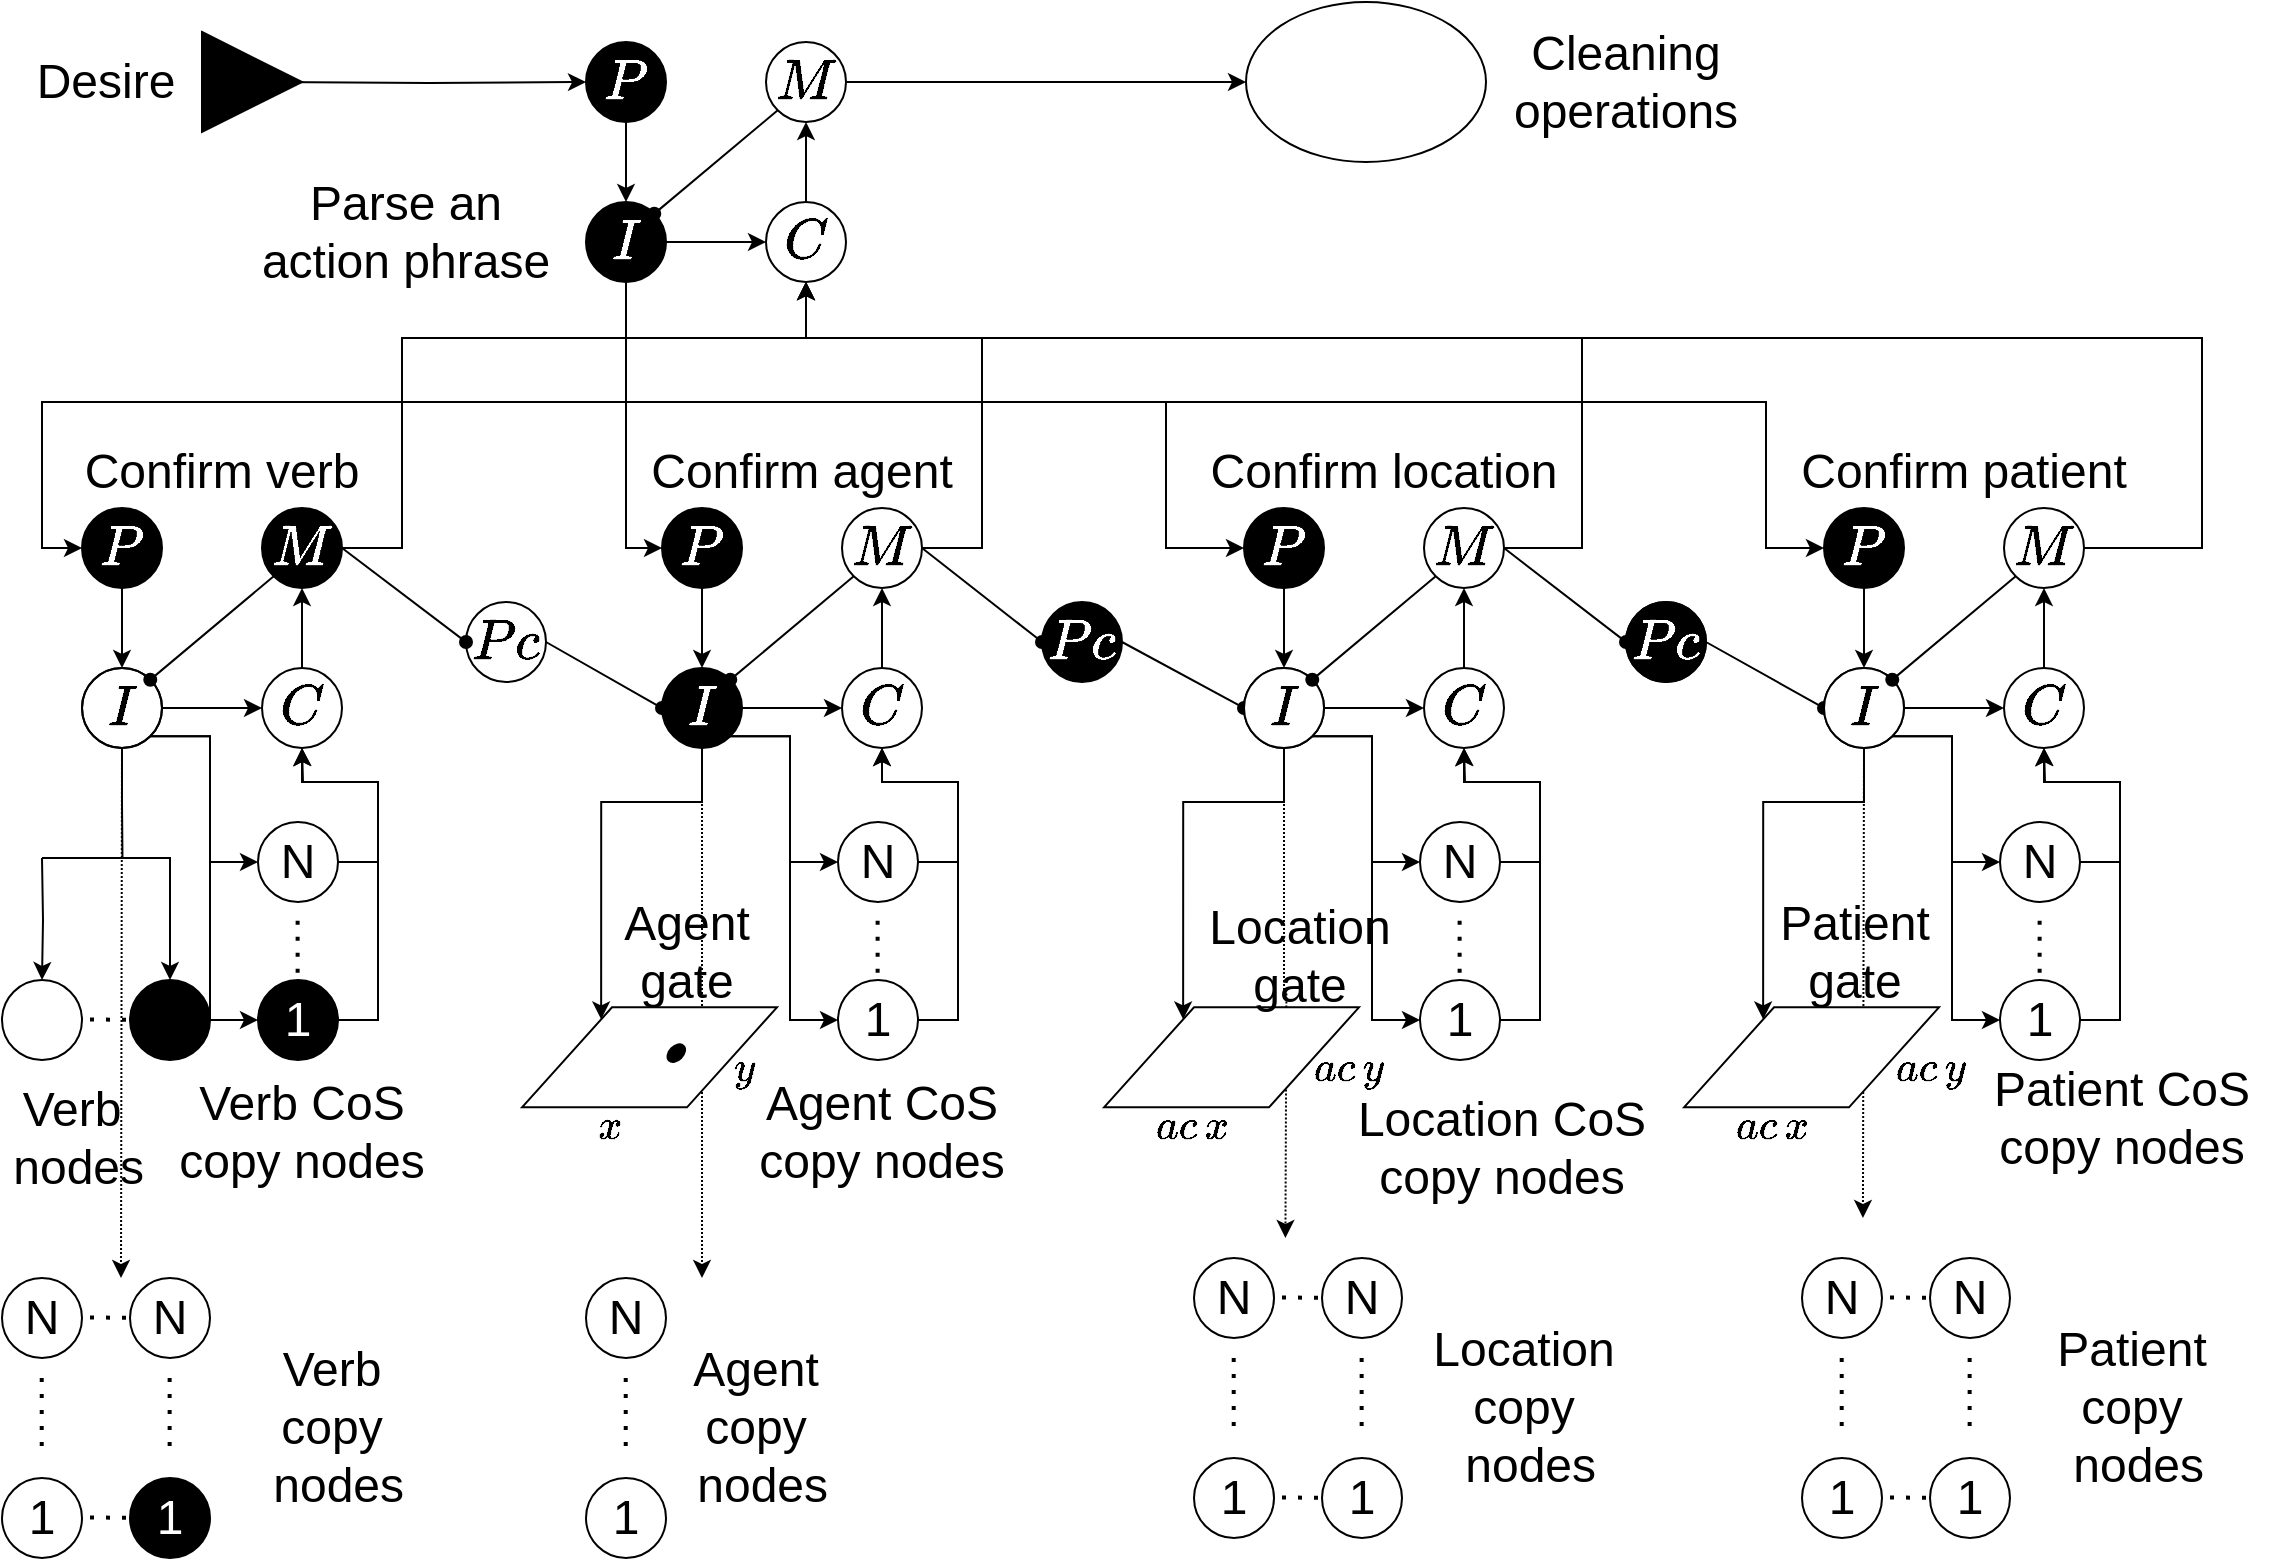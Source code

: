 <mxfile version="17.1.0" type="device"><diagram id="WhvvG_gw-F8W6uvIQC49" name="Page-1"><mxGraphModel dx="2031" dy="1091" grid="1" gridSize="10" guides="1" tooltips="1" connect="1" arrows="1" fold="1" page="1" pageScale="1" pageWidth="1169" pageHeight="827" math="1" shadow="0"><root><mxCell id="0"/><mxCell id="1" parent="0"/><mxCell id="951Vu15fM2kdgogknTyl-73" style="edgeStyle=orthogonalEdgeStyle;rounded=0;orthogonalLoop=1;jettySize=auto;html=1;exitX=0.5;exitY=1;exitDx=0;exitDy=0;dashed=1;dashPattern=1 1;fontSize=24;fontColor=#FFFFFF;endArrow=classic;endFill=1;" parent="1" source="VSWZTC0FqFmmYdqggmQf-184" edge="1"><mxGeometry relative="1" as="geometry"><mxPoint x="940.471" y="650" as="targetPoint"/></mxGeometry></mxCell><mxCell id="951Vu15fM2kdgogknTyl-72" style="edgeStyle=orthogonalEdgeStyle;rounded=0;orthogonalLoop=1;jettySize=auto;html=1;exitX=0.5;exitY=1;exitDx=0;exitDy=0;fontSize=24;fontColor=#FFFFFF;endArrow=classic;endFill=1;dashed=1;dashPattern=1 1;" parent="1" source="VSWZTC0FqFmmYdqggmQf-183" edge="1"><mxGeometry relative="1" as="geometry"><mxPoint x="651.714" y="660" as="targetPoint"/></mxGeometry></mxCell><mxCell id="VSWZTC0FqFmmYdqggmQf-1" style="edgeStyle=orthogonalEdgeStyle;rounded=0;orthogonalLoop=1;jettySize=auto;html=1;exitX=1;exitY=0.5;exitDx=0;exitDy=0;entryX=0;entryY=0.5;entryDx=0;entryDy=0;fontSize=24;" parent="1" source="VSWZTC0FqFmmYdqggmQf-2" target="VSWZTC0FqFmmYdqggmQf-4" edge="1"><mxGeometry relative="1" as="geometry"/></mxCell><mxCell id="VSWZTC0FqFmmYdqggmQf-167" style="edgeStyle=orthogonalEdgeStyle;rounded=0;orthogonalLoop=1;jettySize=auto;html=1;exitX=0.5;exitY=1;exitDx=0;exitDy=0;entryX=0;entryY=0.5;entryDx=0;entryDy=0;endArrow=classic;endFill=1;" parent="1" source="VSWZTC0FqFmmYdqggmQf-2" target="VSWZTC0FqFmmYdqggmQf-21" edge="1"><mxGeometry relative="1" as="geometry"><Array as="points"><mxPoint x="322" y="242"/><mxPoint x="30" y="242"/><mxPoint x="30" y="315"/></Array></mxGeometry></mxCell><mxCell id="VSWZTC0FqFmmYdqggmQf-169" style="edgeStyle=orthogonalEdgeStyle;rounded=0;orthogonalLoop=1;jettySize=auto;html=1;exitX=0.5;exitY=1;exitDx=0;exitDy=0;entryX=0;entryY=0.5;entryDx=0;entryDy=0;endArrow=classic;endFill=1;" parent="1" source="VSWZTC0FqFmmYdqggmQf-2" target="VSWZTC0FqFmmYdqggmQf-125" edge="1"><mxGeometry relative="1" as="geometry"><Array as="points"><mxPoint x="322" y="242"/><mxPoint x="592" y="242"/><mxPoint x="592" y="315"/></Array></mxGeometry></mxCell><mxCell id="VSWZTC0FqFmmYdqggmQf-170" style="edgeStyle=orthogonalEdgeStyle;rounded=0;orthogonalLoop=1;jettySize=auto;html=1;exitX=0.5;exitY=1;exitDx=0;exitDy=0;entryX=0;entryY=0.5;entryDx=0;entryDy=0;endArrow=classic;endFill=1;" parent="1" source="VSWZTC0FqFmmYdqggmQf-2" target="VSWZTC0FqFmmYdqggmQf-145" edge="1"><mxGeometry relative="1" as="geometry"><Array as="points"><mxPoint x="322" y="242"/><mxPoint x="892" y="242"/><mxPoint x="892" y="315"/></Array></mxGeometry></mxCell><mxCell id="VSWZTC0FqFmmYdqggmQf-2" value="&lt;font style=&quot;font-size: 24px&quot; color=&quot;#FFFFFF&quot;&gt;$$I$$&lt;/font&gt;" style="ellipse;whiteSpace=wrap;html=1;aspect=fixed;fillColor=#000000;" parent="1" vertex="1"><mxGeometry x="302" y="142" width="40" height="40" as="geometry"/></mxCell><mxCell id="VSWZTC0FqFmmYdqggmQf-3" style="edgeStyle=orthogonalEdgeStyle;rounded=0;orthogonalLoop=1;jettySize=auto;html=1;exitX=0.5;exitY=0;exitDx=0;exitDy=0;entryX=0.5;entryY=1;entryDx=0;entryDy=0;fontSize=24;" parent="1" source="VSWZTC0FqFmmYdqggmQf-4" target="VSWZTC0FqFmmYdqggmQf-8" edge="1"><mxGeometry relative="1" as="geometry"/></mxCell><mxCell id="VSWZTC0FqFmmYdqggmQf-4" value="&lt;font style=&quot;font-size: 24px&quot;&gt;$$C$$&lt;/font&gt;" style="ellipse;whiteSpace=wrap;html=1;aspect=fixed;" parent="1" vertex="1"><mxGeometry x="392" y="142" width="40" height="40" as="geometry"/></mxCell><mxCell id="VSWZTC0FqFmmYdqggmQf-5" style="edgeStyle=orthogonalEdgeStyle;rounded=0;orthogonalLoop=1;jettySize=auto;html=1;exitX=0.5;exitY=1;exitDx=0;exitDy=0;entryX=0.5;entryY=0;entryDx=0;entryDy=0;fontSize=24;" parent="1" source="VSWZTC0FqFmmYdqggmQf-6" target="VSWZTC0FqFmmYdqggmQf-2" edge="1"><mxGeometry relative="1" as="geometry"/></mxCell><mxCell id="VSWZTC0FqFmmYdqggmQf-6" value="&lt;font style=&quot;font-size: 24px&quot; color=&quot;#FFFFFF&quot;&gt;$$P$$&lt;/font&gt;" style="ellipse;whiteSpace=wrap;html=1;aspect=fixed;fillColor=#000000;" parent="1" vertex="1"><mxGeometry x="302" y="62" width="40" height="40" as="geometry"/></mxCell><mxCell id="VSWZTC0FqFmmYdqggmQf-7" style="rounded=0;orthogonalLoop=1;jettySize=auto;html=1;exitX=0;exitY=1;exitDx=0;exitDy=0;entryX=1;entryY=0;entryDx=0;entryDy=0;fontSize=24;endArrow=oval;endFill=1;" parent="1" source="VSWZTC0FqFmmYdqggmQf-8" target="VSWZTC0FqFmmYdqggmQf-2" edge="1"><mxGeometry relative="1" as="geometry"/></mxCell><mxCell id="VSWZTC0FqFmmYdqggmQf-13" style="edgeStyle=orthogonalEdgeStyle;rounded=0;orthogonalLoop=1;jettySize=auto;html=1;exitX=1;exitY=0.5;exitDx=0;exitDy=0;entryX=0;entryY=0.5;entryDx=0;entryDy=0;" parent="1" source="VSWZTC0FqFmmYdqggmQf-8" target="VSWZTC0FqFmmYdqggmQf-12" edge="1"><mxGeometry relative="1" as="geometry"/></mxCell><mxCell id="VSWZTC0FqFmmYdqggmQf-8" value="&lt;font style=&quot;font-size: 24px&quot;&gt;$$M$$&lt;/font&gt;" style="ellipse;whiteSpace=wrap;html=1;aspect=fixed;" parent="1" vertex="1"><mxGeometry x="392" y="62" width="40" height="40" as="geometry"/></mxCell><mxCell id="VSWZTC0FqFmmYdqggmQf-9" value="Desire" style="text;html=1;strokeColor=none;fillColor=none;align=center;verticalAlign=middle;whiteSpace=wrap;rounded=0;fontFamily=Helvetica;fontSize=24;fontColor=default;" parent="1" vertex="1"><mxGeometry x="32" y="67" width="60" height="30" as="geometry"/></mxCell><mxCell id="VSWZTC0FqFmmYdqggmQf-10" style="edgeStyle=orthogonalEdgeStyle;shape=connector;rounded=0;orthogonalLoop=1;jettySize=auto;html=1;exitX=1;exitY=0.5;exitDx=0;exitDy=0;entryX=0;entryY=0.5;entryDx=0;entryDy=0;labelBackgroundColor=default;fontFamily=Helvetica;fontSize=24;fontColor=default;startArrow=none;startFill=0;endArrow=classic;endFill=1;strokeColor=default;" parent="1" target="VSWZTC0FqFmmYdqggmQf-6" edge="1"><mxGeometry relative="1" as="geometry"><mxPoint x="144" y="82" as="sourcePoint"/></mxGeometry></mxCell><mxCell id="VSWZTC0FqFmmYdqggmQf-12" value="" style="ellipse;whiteSpace=wrap;html=1;" parent="1" vertex="1"><mxGeometry x="632" y="42" width="120" height="80" as="geometry"/></mxCell><mxCell id="VSWZTC0FqFmmYdqggmQf-14" value="Cleaning operations" style="text;html=1;strokeColor=none;fillColor=none;align=center;verticalAlign=middle;whiteSpace=wrap;rounded=0;fontFamily=Helvetica;fontSize=24;fontColor=default;" parent="1" vertex="1"><mxGeometry x="792" y="67" width="60" height="30" as="geometry"/></mxCell><mxCell id="VSWZTC0FqFmmYdqggmQf-15" value="Parse an action phrase" style="text;html=1;strokeColor=none;fillColor=none;align=center;verticalAlign=middle;whiteSpace=wrap;rounded=0;fontFamily=Helvetica;fontSize=24;fontColor=default;" parent="1" vertex="1"><mxGeometry x="132" y="142" width="160" height="30" as="geometry"/></mxCell><mxCell id="VSWZTC0FqFmmYdqggmQf-16" style="edgeStyle=orthogonalEdgeStyle;rounded=0;orthogonalLoop=1;jettySize=auto;html=1;exitX=1;exitY=0.5;exitDx=0;exitDy=0;entryX=0;entryY=0.5;entryDx=0;entryDy=0;fontSize=24;" parent="1" source="VSWZTC0FqFmmYdqggmQf-17" target="VSWZTC0FqFmmYdqggmQf-19" edge="1"><mxGeometry relative="1" as="geometry"/></mxCell><mxCell id="VSWZTC0FqFmmYdqggmQf-17" value="&lt;font style=&quot;font-size: 24px&quot; color=&quot;#FFFFFF&quot;&gt;$$I$$&lt;/font&gt;" style="ellipse;whiteSpace=wrap;html=1;aspect=fixed;fillColor=none;" parent="1" vertex="1"><mxGeometry x="50" y="375" width="40" height="40" as="geometry"/></mxCell><mxCell id="VSWZTC0FqFmmYdqggmQf-18" style="edgeStyle=orthogonalEdgeStyle;rounded=0;orthogonalLoop=1;jettySize=auto;html=1;exitX=0.5;exitY=0;exitDx=0;exitDy=0;entryX=0.5;entryY=1;entryDx=0;entryDy=0;fontSize=24;" parent="1" source="VSWZTC0FqFmmYdqggmQf-19" target="VSWZTC0FqFmmYdqggmQf-23" edge="1"><mxGeometry relative="1" as="geometry"/></mxCell><mxCell id="951Vu15fM2kdgogknTyl-78" style="edgeStyle=orthogonalEdgeStyle;rounded=0;orthogonalLoop=1;jettySize=auto;html=1;exitX=1;exitY=0.5;exitDx=0;exitDy=0;entryX=0.5;entryY=1;entryDx=0;entryDy=0;fontSize=24;fontColor=#FFFFFF;endArrow=classic;endFill=1;" parent="1" source="VSWZTC0FqFmmYdqggmQf-23" target="VSWZTC0FqFmmYdqggmQf-4" edge="1"><mxGeometry relative="1" as="geometry"><Array as="points"><mxPoint x="210" y="315"/><mxPoint x="210" y="210"/><mxPoint x="412" y="210"/></Array></mxGeometry></mxCell><mxCell id="VSWZTC0FqFmmYdqggmQf-19" value="&lt;font style=&quot;font-size: 24px&quot;&gt;$$C$$&lt;/font&gt;" style="ellipse;whiteSpace=wrap;html=1;aspect=fixed;" parent="1" vertex="1"><mxGeometry x="140" y="375" width="40" height="40" as="geometry"/></mxCell><mxCell id="VSWZTC0FqFmmYdqggmQf-20" style="edgeStyle=orthogonalEdgeStyle;rounded=0;orthogonalLoop=1;jettySize=auto;html=1;exitX=0.5;exitY=1;exitDx=0;exitDy=0;entryX=0.5;entryY=0;entryDx=0;entryDy=0;fontSize=24;" parent="1" source="VSWZTC0FqFmmYdqggmQf-21" target="VSWZTC0FqFmmYdqggmQf-17" edge="1"><mxGeometry relative="1" as="geometry"/></mxCell><mxCell id="VSWZTC0FqFmmYdqggmQf-21" value="&lt;font style=&quot;font-size: 24px&quot; color=&quot;#FFFFFF&quot;&gt;$$P$$&lt;/font&gt;" style="ellipse;whiteSpace=wrap;html=1;aspect=fixed;fillColor=#000000;" parent="1" vertex="1"><mxGeometry x="50" y="295" width="40" height="40" as="geometry"/></mxCell><mxCell id="VSWZTC0FqFmmYdqggmQf-22" style="rounded=0;orthogonalLoop=1;jettySize=auto;html=1;exitX=0;exitY=1;exitDx=0;exitDy=0;entryX=1;entryY=0;entryDx=0;entryDy=0;fontSize=24;endArrow=oval;endFill=1;" parent="1" source="VSWZTC0FqFmmYdqggmQf-23" target="VSWZTC0FqFmmYdqggmQf-17" edge="1"><mxGeometry relative="1" as="geometry"/></mxCell><mxCell id="VSWZTC0FqFmmYdqggmQf-23" value="&lt;font style=&quot;font-size: 24px&quot; color=&quot;#FFFFFF&quot;&gt;$$M$$&lt;/font&gt;" style="ellipse;whiteSpace=wrap;html=1;aspect=fixed;fillColor=#000000;" parent="1" vertex="1"><mxGeometry x="140" y="295" width="40" height="40" as="geometry"/></mxCell><mxCell id="VSWZTC0FqFmmYdqggmQf-25" value="Confirm verb" style="text;html=1;strokeColor=none;fillColor=none;align=center;verticalAlign=middle;whiteSpace=wrap;rounded=0;fontFamily=Helvetica;fontSize=24;fontColor=default;" parent="1" vertex="1"><mxGeometry x="40" y="262" width="160" height="30" as="geometry"/></mxCell><mxCell id="VSWZTC0FqFmmYdqggmQf-62" style="edgeStyle=orthogonalEdgeStyle;rounded=0;orthogonalLoop=1;jettySize=auto;html=1;exitX=1;exitY=0.5;exitDx=0;exitDy=0;entryX=0;entryY=0.5;entryDx=0;entryDy=0;fontSize=24;" parent="1" source="VSWZTC0FqFmmYdqggmQf-63" target="VSWZTC0FqFmmYdqggmQf-65" edge="1"><mxGeometry relative="1" as="geometry"/></mxCell><mxCell id="VSWZTC0FqFmmYdqggmQf-112" style="edgeStyle=orthogonalEdgeStyle;rounded=0;orthogonalLoop=1;jettySize=auto;html=1;exitX=0.5;exitY=1;exitDx=0;exitDy=0;entryX=0.25;entryY=0;entryDx=0;entryDy=0;endArrow=classic;endFill=1;" parent="1" source="VSWZTC0FqFmmYdqggmQf-63" target="VSWZTC0FqFmmYdqggmQf-106" edge="1"><mxGeometry relative="1" as="geometry"><Array as="points"><mxPoint x="360" y="442"/><mxPoint x="310" y="442"/></Array></mxGeometry></mxCell><mxCell id="951Vu15fM2kdgogknTyl-34" style="edgeStyle=orthogonalEdgeStyle;rounded=0;orthogonalLoop=1;jettySize=auto;html=1;exitX=0.5;exitY=1;exitDx=0;exitDy=0;dashed=1;dashPattern=1 1;fontSize=24;endArrow=classic;endFill=1;" parent="1" source="VSWZTC0FqFmmYdqggmQf-63" edge="1"><mxGeometry relative="1" as="geometry"><mxPoint x="360" y="680" as="targetPoint"/></mxGeometry></mxCell><mxCell id="951Vu15fM2kdgogknTyl-58" style="edgeStyle=orthogonalEdgeStyle;rounded=0;orthogonalLoop=1;jettySize=auto;html=1;exitX=1;exitY=1;exitDx=0;exitDy=0;entryX=0;entryY=0.5;entryDx=0;entryDy=0;fontSize=24;endArrow=classic;endFill=1;" parent="1" source="VSWZTC0FqFmmYdqggmQf-63" target="VSWZTC0FqFmmYdqggmQf-113" edge="1"><mxGeometry relative="1" as="geometry"/></mxCell><mxCell id="951Vu15fM2kdgogknTyl-59" style="edgeStyle=orthogonalEdgeStyle;rounded=0;orthogonalLoop=1;jettySize=auto;html=1;exitX=1;exitY=1;exitDx=0;exitDy=0;entryX=0;entryY=0.5;entryDx=0;entryDy=0;fontSize=24;endArrow=classic;endFill=1;" parent="1" source="VSWZTC0FqFmmYdqggmQf-63" target="VSWZTC0FqFmmYdqggmQf-115" edge="1"><mxGeometry relative="1" as="geometry"/></mxCell><mxCell id="VSWZTC0FqFmmYdqggmQf-63" value="&lt;font style=&quot;font-size: 24px&quot; color=&quot;#FFFFFF&quot;&gt;$$I$$&lt;/font&gt;" style="ellipse;whiteSpace=wrap;html=1;aspect=fixed;fillColor=#000000;" parent="1" vertex="1"><mxGeometry x="340" y="375" width="40" height="40" as="geometry"/></mxCell><mxCell id="VSWZTC0FqFmmYdqggmQf-64" style="edgeStyle=orthogonalEdgeStyle;rounded=0;orthogonalLoop=1;jettySize=auto;html=1;exitX=0.5;exitY=0;exitDx=0;exitDy=0;entryX=0.5;entryY=1;entryDx=0;entryDy=0;fontSize=24;" parent="1" source="VSWZTC0FqFmmYdqggmQf-65" target="VSWZTC0FqFmmYdqggmQf-69" edge="1"><mxGeometry relative="1" as="geometry"/></mxCell><mxCell id="951Vu15fM2kdgogknTyl-79" style="edgeStyle=orthogonalEdgeStyle;rounded=0;orthogonalLoop=1;jettySize=auto;html=1;exitX=1;exitY=0.5;exitDx=0;exitDy=0;entryX=0.5;entryY=1;entryDx=0;entryDy=0;fontSize=24;fontColor=#FFFFFF;endArrow=classic;endFill=1;" parent="1" source="VSWZTC0FqFmmYdqggmQf-69" target="VSWZTC0FqFmmYdqggmQf-4" edge="1"><mxGeometry relative="1" as="geometry"><Array as="points"><mxPoint x="500" y="315"/><mxPoint x="500" y="210"/><mxPoint x="412" y="210"/></Array></mxGeometry></mxCell><mxCell id="VSWZTC0FqFmmYdqggmQf-65" value="&lt;font style=&quot;font-size: 24px&quot;&gt;$$C$$&lt;/font&gt;" style="ellipse;whiteSpace=wrap;html=1;aspect=fixed;" parent="1" vertex="1"><mxGeometry x="430" y="375" width="40" height="40" as="geometry"/></mxCell><mxCell id="VSWZTC0FqFmmYdqggmQf-66" style="edgeStyle=orthogonalEdgeStyle;rounded=0;orthogonalLoop=1;jettySize=auto;html=1;exitX=0.5;exitY=1;exitDx=0;exitDy=0;entryX=0.5;entryY=0;entryDx=0;entryDy=0;fontSize=24;" parent="1" source="VSWZTC0FqFmmYdqggmQf-67" target="VSWZTC0FqFmmYdqggmQf-63" edge="1"><mxGeometry relative="1" as="geometry"/></mxCell><mxCell id="VSWZTC0FqFmmYdqggmQf-67" value="&lt;font style=&quot;font-size: 24px&quot; color=&quot;#FFFFFF&quot;&gt;$$P$$&lt;/font&gt;" style="ellipse;whiteSpace=wrap;html=1;aspect=fixed;fillColor=#000000;" parent="1" vertex="1"><mxGeometry x="340" y="295" width="40" height="40" as="geometry"/></mxCell><mxCell id="VSWZTC0FqFmmYdqggmQf-68" style="rounded=0;orthogonalLoop=1;jettySize=auto;html=1;exitX=0;exitY=1;exitDx=0;exitDy=0;entryX=1;entryY=0;entryDx=0;entryDy=0;fontSize=24;endArrow=oval;endFill=1;" parent="1" source="VSWZTC0FqFmmYdqggmQf-69" target="VSWZTC0FqFmmYdqggmQf-63" edge="1"><mxGeometry relative="1" as="geometry"/></mxCell><mxCell id="VSWZTC0FqFmmYdqggmQf-179" style="edgeStyle=none;rounded=0;orthogonalLoop=1;jettySize=auto;html=1;exitX=1;exitY=0.5;exitDx=0;exitDy=0;entryX=0;entryY=0.5;entryDx=0;entryDy=0;endArrow=oval;endFill=1;" parent="1" source="VSWZTC0FqFmmYdqggmQf-69" target="VSWZTC0FqFmmYdqggmQf-171" edge="1"><mxGeometry relative="1" as="geometry"/></mxCell><mxCell id="VSWZTC0FqFmmYdqggmQf-69" value="&lt;font style=&quot;font-size: 24px&quot;&gt;$$M$$&lt;/font&gt;" style="ellipse;whiteSpace=wrap;html=1;aspect=fixed;" parent="1" vertex="1"><mxGeometry x="430" y="295" width="40" height="40" as="geometry"/></mxCell><mxCell id="VSWZTC0FqFmmYdqggmQf-70" value="Confirm agent" style="text;html=1;strokeColor=none;fillColor=none;align=center;verticalAlign=middle;whiteSpace=wrap;rounded=0;fontFamily=Helvetica;fontSize=24;fontColor=default;" parent="1" vertex="1"><mxGeometry x="330" y="262" width="160" height="30" as="geometry"/></mxCell><mxCell id="VSWZTC0FqFmmYdqggmQf-91" value="" style="ellipse;whiteSpace=wrap;html=1;aspect=fixed;" parent="1" vertex="1"><mxGeometry x="10" y="531" width="40" height="40" as="geometry"/></mxCell><mxCell id="VSWZTC0FqFmmYdqggmQf-94" value="" style="endArrow=none;dashed=1;html=1;dashPattern=1 3;strokeWidth=2;rounded=0;" parent="1" edge="1"><mxGeometry width="50" height="50" relative="1" as="geometry"><mxPoint x="54" y="550.73" as="sourcePoint"/><mxPoint x="84" y="551" as="targetPoint"/></mxGeometry></mxCell><mxCell id="VSWZTC0FqFmmYdqggmQf-95" value="" style="ellipse;whiteSpace=wrap;html=1;aspect=fixed;fillColor=#000000;" parent="1" vertex="1"><mxGeometry x="74" y="531" width="40" height="40" as="geometry"/></mxCell><mxCell id="VSWZTC0FqFmmYdqggmQf-97" style="edgeStyle=orthogonalEdgeStyle;rounded=0;orthogonalLoop=1;jettySize=auto;html=1;entryX=0.5;entryY=0;entryDx=0;entryDy=0;endArrow=classic;endFill=1;" parent="1" target="VSWZTC0FqFmmYdqggmQf-95" edge="1"><mxGeometry relative="1" as="geometry"><mxPoint x="50" y="470" as="sourcePoint"/><Array as="points"><mxPoint x="30" y="470"/><mxPoint x="94" y="470"/></Array></mxGeometry></mxCell><mxCell id="VSWZTC0FqFmmYdqggmQf-96" style="edgeStyle=orthogonalEdgeStyle;rounded=0;orthogonalLoop=1;jettySize=auto;html=1;entryX=0.5;entryY=0;entryDx=0;entryDy=0;endArrow=classic;endFill=1;" parent="1" target="VSWZTC0FqFmmYdqggmQf-91" edge="1"><mxGeometry relative="1" as="geometry"><mxPoint x="30" y="470" as="sourcePoint"/></mxGeometry></mxCell><mxCell id="VSWZTC0FqFmmYdqggmQf-104" value="&lt;div&gt;Verb&lt;/div&gt;&lt;div&gt;&amp;nbsp;nodes&lt;/div&gt;" style="text;html=1;strokeColor=none;fillColor=none;align=center;verticalAlign=middle;whiteSpace=wrap;rounded=0;fontFamily=Helvetica;fontSize=24;fontColor=default;" parent="1" vertex="1"><mxGeometry x="10" y="594.66" width="70" height="30" as="geometry"/></mxCell><mxCell id="VSWZTC0FqFmmYdqggmQf-106" value="" style="shape=parallelogram;perimeter=parallelogramPerimeter;whiteSpace=wrap;html=1;fixedSize=1;fontFamily=Courier New;fontSize=9;size=45;fillColor=default;strokeColor=#000000;" parent="1" vertex="1"><mxGeometry x="270" y="544.66" width="127.5" height="50" as="geometry"/></mxCell><mxCell id="VSWZTC0FqFmmYdqggmQf-107" value="&lt;font style=&quot;font-size: 18px&quot; face=&quot;Helvetica&quot;&gt;$$x$$&lt;/font&gt;" style="text;html=1;strokeColor=none;fillColor=none;align=center;verticalAlign=middle;whiteSpace=wrap;rounded=0;fontFamily=Courier New;fontSize=9;" parent="1" vertex="1"><mxGeometry x="294.44" y="594.66" width="40" height="20" as="geometry"/></mxCell><mxCell id="VSWZTC0FqFmmYdqggmQf-108" value="&lt;font style=&quot;font-size: 18px&quot; face=&quot;Helvetica&quot;&gt;$$y$$&lt;/font&gt;" style="text;html=1;strokeColor=none;fillColor=none;align=center;verticalAlign=middle;whiteSpace=wrap;rounded=0;fontFamily=Courier New;fontSize=9;rotation=0;" parent="1" vertex="1"><mxGeometry x="361.44" y="566" width="40" height="20" as="geometry"/></mxCell><mxCell id="VSWZTC0FqFmmYdqggmQf-109" value="&lt;div&gt;&lt;font style=&quot;font-size: 24px&quot;&gt;Agent gate&lt;br&gt;&lt;/font&gt;&lt;/div&gt;" style="text;html=1;strokeColor=none;fillColor=none;align=center;verticalAlign=middle;whiteSpace=wrap;rounded=0;" parent="1" vertex="1"><mxGeometry x="314" y="502.0" width="77.19" height="29" as="geometry"/></mxCell><mxCell id="VSWZTC0FqFmmYdqggmQf-117" style="edgeStyle=orthogonalEdgeStyle;rounded=0;orthogonalLoop=1;jettySize=auto;html=1;exitX=1;exitY=0.5;exitDx=0;exitDy=0;entryX=0.5;entryY=1;entryDx=0;entryDy=0;endArrow=classic;endFill=1;" parent="1" source="VSWZTC0FqFmmYdqggmQf-113" target="VSWZTC0FqFmmYdqggmQf-65" edge="1"><mxGeometry relative="1" as="geometry"/></mxCell><mxCell id="VSWZTC0FqFmmYdqggmQf-113" value="&lt;font style=&quot;font-size: 24px&quot;&gt;N&lt;/font&gt;" style="ellipse;whiteSpace=wrap;html=1;aspect=fixed;" parent="1" vertex="1"><mxGeometry x="428" y="452" width="40" height="40" as="geometry"/></mxCell><mxCell id="VSWZTC0FqFmmYdqggmQf-114" value="" style="endArrow=none;dashed=1;html=1;dashPattern=1 3;strokeWidth=2;rounded=0;" parent="1" edge="1"><mxGeometry width="50" height="50" relative="1" as="geometry"><mxPoint x="447.81" y="501.37" as="sourcePoint"/><mxPoint x="447.81" y="531.64" as="targetPoint"/></mxGeometry></mxCell><mxCell id="VSWZTC0FqFmmYdqggmQf-118" style="edgeStyle=orthogonalEdgeStyle;rounded=0;orthogonalLoop=1;jettySize=auto;html=1;exitX=1;exitY=0.5;exitDx=0;exitDy=0;entryX=0.5;entryY=1;entryDx=0;entryDy=0;endArrow=classic;endFill=1;" parent="1" source="VSWZTC0FqFmmYdqggmQf-115" target="VSWZTC0FqFmmYdqggmQf-65" edge="1"><mxGeometry relative="1" as="geometry"><Array as="points"><mxPoint x="488" y="551"/><mxPoint x="488" y="432"/><mxPoint x="450" y="432"/></Array></mxGeometry></mxCell><mxCell id="VSWZTC0FqFmmYdqggmQf-115" value="&lt;font style=&quot;font-size: 24px&quot;&gt;1&lt;/font&gt;" style="ellipse;whiteSpace=wrap;html=1;aspect=fixed;" parent="1" vertex="1"><mxGeometry x="428" y="531" width="40" height="40" as="geometry"/></mxCell><mxCell id="VSWZTC0FqFmmYdqggmQf-116" value="Agent CoS copy nodes" style="text;html=1;strokeColor=none;fillColor=none;align=center;verticalAlign=middle;whiteSpace=wrap;rounded=0;fontFamily=Helvetica;fontSize=24;fontColor=default;" parent="1" vertex="1"><mxGeometry x="370" y="592" width="160" height="30" as="geometry"/></mxCell><mxCell id="VSWZTC0FqFmmYdqggmQf-119" style="edgeStyle=orthogonalEdgeStyle;rounded=0;orthogonalLoop=1;jettySize=auto;html=1;exitX=1;exitY=0.5;exitDx=0;exitDy=0;entryX=0;entryY=0.5;entryDx=0;entryDy=0;fontSize=24;" parent="1" source="VSWZTC0FqFmmYdqggmQf-121" target="VSWZTC0FqFmmYdqggmQf-123" edge="1"><mxGeometry relative="1" as="geometry"/></mxCell><mxCell id="VSWZTC0FqFmmYdqggmQf-120" style="edgeStyle=orthogonalEdgeStyle;rounded=0;orthogonalLoop=1;jettySize=auto;html=1;exitX=0.5;exitY=1;exitDx=0;exitDy=0;entryX=0.25;entryY=0;entryDx=0;entryDy=0;endArrow=classic;endFill=1;" parent="1" source="VSWZTC0FqFmmYdqggmQf-121" target="VSWZTC0FqFmmYdqggmQf-129" edge="1"><mxGeometry relative="1" as="geometry"><Array as="points"><mxPoint x="651" y="442"/><mxPoint x="601" y="442"/></Array></mxGeometry></mxCell><mxCell id="VSWZTC0FqFmmYdqggmQf-121" value="&lt;font style=&quot;font-size: 24px&quot; color=&quot;#FFFFFF&quot;&gt;$$I$$&lt;/font&gt;" style="ellipse;whiteSpace=wrap;html=1;aspect=fixed;fillColor=#000000;" parent="1" vertex="1"><mxGeometry x="631" y="375" width="40" height="40" as="geometry"/></mxCell><mxCell id="VSWZTC0FqFmmYdqggmQf-122" style="edgeStyle=orthogonalEdgeStyle;rounded=0;orthogonalLoop=1;jettySize=auto;html=1;exitX=0.5;exitY=0;exitDx=0;exitDy=0;entryX=0.5;entryY=1;entryDx=0;entryDy=0;fontSize=24;" parent="1" source="VSWZTC0FqFmmYdqggmQf-123" target="VSWZTC0FqFmmYdqggmQf-127" edge="1"><mxGeometry relative="1" as="geometry"/></mxCell><mxCell id="951Vu15fM2kdgogknTyl-80" style="edgeStyle=orthogonalEdgeStyle;rounded=0;orthogonalLoop=1;jettySize=auto;html=1;exitX=1;exitY=0.5;exitDx=0;exitDy=0;entryX=0.5;entryY=1;entryDx=0;entryDy=0;fontSize=24;fontColor=#FFFFFF;endArrow=classic;endFill=1;" parent="1" source="VSWZTC0FqFmmYdqggmQf-127" target="VSWZTC0FqFmmYdqggmQf-4" edge="1"><mxGeometry relative="1" as="geometry"><Array as="points"><mxPoint x="800" y="315"/><mxPoint x="800" y="210"/><mxPoint x="412" y="210"/></Array></mxGeometry></mxCell><mxCell id="VSWZTC0FqFmmYdqggmQf-123" value="&lt;font style=&quot;font-size: 24px&quot;&gt;$$C$$&lt;/font&gt;" style="ellipse;whiteSpace=wrap;html=1;aspect=fixed;" parent="1" vertex="1"><mxGeometry x="721" y="375" width="40" height="40" as="geometry"/></mxCell><mxCell id="VSWZTC0FqFmmYdqggmQf-124" style="edgeStyle=orthogonalEdgeStyle;rounded=0;orthogonalLoop=1;jettySize=auto;html=1;exitX=0.5;exitY=1;exitDx=0;exitDy=0;entryX=0.5;entryY=0;entryDx=0;entryDy=0;fontSize=24;" parent="1" source="VSWZTC0FqFmmYdqggmQf-125" target="VSWZTC0FqFmmYdqggmQf-121" edge="1"><mxGeometry relative="1" as="geometry"/></mxCell><mxCell id="VSWZTC0FqFmmYdqggmQf-125" value="&lt;font style=&quot;font-size: 24px&quot; color=&quot;#FFFFFF&quot;&gt;$$P$$&lt;/font&gt;" style="ellipse;whiteSpace=wrap;html=1;aspect=fixed;fillColor=#000000;" parent="1" vertex="1"><mxGeometry x="631" y="295" width="40" height="40" as="geometry"/></mxCell><mxCell id="VSWZTC0FqFmmYdqggmQf-181" style="edgeStyle=none;rounded=0;orthogonalLoop=1;jettySize=auto;html=1;exitX=1;exitY=0.5;exitDx=0;exitDy=0;entryX=0;entryY=0.5;entryDx=0;entryDy=0;endArrow=oval;endFill=1;" parent="1" source="VSWZTC0FqFmmYdqggmQf-127" target="VSWZTC0FqFmmYdqggmQf-172" edge="1"><mxGeometry relative="1" as="geometry"/></mxCell><mxCell id="VSWZTC0FqFmmYdqggmQf-127" value="&lt;font style=&quot;font-size: 24px&quot;&gt;$$M$$&lt;/font&gt;" style="ellipse;whiteSpace=wrap;html=1;aspect=fixed;" parent="1" vertex="1"><mxGeometry x="721" y="295" width="40" height="40" as="geometry"/></mxCell><mxCell id="VSWZTC0FqFmmYdqggmQf-128" value="Confirm location" style="text;html=1;strokeColor=none;fillColor=none;align=center;verticalAlign=middle;whiteSpace=wrap;rounded=0;fontFamily=Helvetica;fontSize=24;fontColor=default;" parent="1" vertex="1"><mxGeometry x="591" y="262" width="220" height="30" as="geometry"/></mxCell><mxCell id="VSWZTC0FqFmmYdqggmQf-129" value="" style="shape=parallelogram;perimeter=parallelogramPerimeter;whiteSpace=wrap;html=1;fixedSize=1;fontFamily=Courier New;fontSize=9;size=45;fillColor=default;strokeColor=#000000;" parent="1" vertex="1"><mxGeometry x="561" y="544.66" width="127.5" height="50" as="geometry"/></mxCell><mxCell id="VSWZTC0FqFmmYdqggmQf-130" value="&lt;font style=&quot;font-size: 18px&quot; face=&quot;Helvetica&quot;&gt;$$ac \, x$$&lt;/font&gt;" style="text;html=1;strokeColor=none;fillColor=none;align=center;verticalAlign=middle;whiteSpace=wrap;rounded=0;fontFamily=Courier New;fontSize=9;" parent="1" vertex="1"><mxGeometry x="585.44" y="594.66" width="40" height="20" as="geometry"/></mxCell><mxCell id="VSWZTC0FqFmmYdqggmQf-131" value="&lt;font style=&quot;font-size: 18px&quot; face=&quot;Helvetica&quot;&gt;$$ac \, y$$&lt;/font&gt;" style="text;html=1;strokeColor=none;fillColor=none;align=center;verticalAlign=middle;whiteSpace=wrap;rounded=0;fontFamily=Courier New;fontSize=9;rotation=0;" parent="1" vertex="1"><mxGeometry x="663.44" y="566" width="40" height="20" as="geometry"/></mxCell><mxCell id="VSWZTC0FqFmmYdqggmQf-132" value="&lt;div&gt;&lt;font style=&quot;font-size: 24px&quot;&gt;Location gate&lt;br&gt;&lt;/font&gt;&lt;/div&gt;" style="text;html=1;strokeColor=none;fillColor=none;align=center;verticalAlign=middle;whiteSpace=wrap;rounded=0;" parent="1" vertex="1"><mxGeometry x="606" y="504" width="106" height="29" as="geometry"/></mxCell><mxCell id="VSWZTC0FqFmmYdqggmQf-139" style="edgeStyle=orthogonalEdgeStyle;rounded=0;orthogonalLoop=1;jettySize=auto;html=1;exitX=1;exitY=0.5;exitDx=0;exitDy=0;entryX=0;entryY=0.5;entryDx=0;entryDy=0;fontSize=24;" parent="1" source="VSWZTC0FqFmmYdqggmQf-141" target="VSWZTC0FqFmmYdqggmQf-143" edge="1"><mxGeometry relative="1" as="geometry"/></mxCell><mxCell id="VSWZTC0FqFmmYdqggmQf-140" style="edgeStyle=orthogonalEdgeStyle;rounded=0;orthogonalLoop=1;jettySize=auto;html=1;exitX=0.5;exitY=1;exitDx=0;exitDy=0;entryX=0.25;entryY=0;entryDx=0;entryDy=0;endArrow=classic;endFill=1;" parent="1" source="VSWZTC0FqFmmYdqggmQf-141" target="VSWZTC0FqFmmYdqggmQf-149" edge="1"><mxGeometry relative="1" as="geometry"><Array as="points"><mxPoint x="941" y="442.0"/><mxPoint x="891" y="442.0"/></Array></mxGeometry></mxCell><mxCell id="VSWZTC0FqFmmYdqggmQf-141" value="&lt;font style=&quot;font-size: 24px&quot; color=&quot;#FFFFFF&quot;&gt;$$I$$&lt;/font&gt;" style="ellipse;whiteSpace=wrap;html=1;aspect=fixed;fillColor=#000000;" parent="1" vertex="1"><mxGeometry x="921" y="375.0" width="40" height="40" as="geometry"/></mxCell><mxCell id="VSWZTC0FqFmmYdqggmQf-142" style="edgeStyle=orthogonalEdgeStyle;rounded=0;orthogonalLoop=1;jettySize=auto;html=1;exitX=0.5;exitY=0;exitDx=0;exitDy=0;entryX=0.5;entryY=1;entryDx=0;entryDy=0;fontSize=24;" parent="1" source="VSWZTC0FqFmmYdqggmQf-143" target="VSWZTC0FqFmmYdqggmQf-147" edge="1"><mxGeometry relative="1" as="geometry"/></mxCell><mxCell id="951Vu15fM2kdgogknTyl-81" style="edgeStyle=orthogonalEdgeStyle;rounded=0;orthogonalLoop=1;jettySize=auto;html=1;exitX=1;exitY=0.5;exitDx=0;exitDy=0;entryX=0.5;entryY=1;entryDx=0;entryDy=0;fontSize=24;fontColor=#FFFFFF;endArrow=classic;endFill=1;" parent="1" source="VSWZTC0FqFmmYdqggmQf-147" target="VSWZTC0FqFmmYdqggmQf-4" edge="1"><mxGeometry relative="1" as="geometry"><Array as="points"><mxPoint x="1110" y="315"/><mxPoint x="1110" y="210"/><mxPoint x="412" y="210"/></Array></mxGeometry></mxCell><mxCell id="VSWZTC0FqFmmYdqggmQf-143" value="&lt;font style=&quot;font-size: 24px&quot;&gt;$$C$$&lt;/font&gt;" style="ellipse;whiteSpace=wrap;html=1;aspect=fixed;" parent="1" vertex="1"><mxGeometry x="1011" y="375.0" width="40" height="40" as="geometry"/></mxCell><mxCell id="VSWZTC0FqFmmYdqggmQf-144" style="edgeStyle=orthogonalEdgeStyle;rounded=0;orthogonalLoop=1;jettySize=auto;html=1;exitX=0.5;exitY=1;exitDx=0;exitDy=0;entryX=0.5;entryY=0;entryDx=0;entryDy=0;fontSize=24;" parent="1" source="VSWZTC0FqFmmYdqggmQf-145" target="VSWZTC0FqFmmYdqggmQf-141" edge="1"><mxGeometry relative="1" as="geometry"/></mxCell><mxCell id="VSWZTC0FqFmmYdqggmQf-145" value="&lt;font style=&quot;font-size: 24px&quot; color=&quot;#FFFFFF&quot;&gt;$$P$$&lt;/font&gt;" style="ellipse;whiteSpace=wrap;html=1;aspect=fixed;fillColor=#000000;" parent="1" vertex="1"><mxGeometry x="921" y="295" width="40" height="40" as="geometry"/></mxCell><mxCell id="VSWZTC0FqFmmYdqggmQf-147" value="&lt;font style=&quot;font-size: 24px&quot;&gt;$$M$$&lt;/font&gt;" style="ellipse;whiteSpace=wrap;html=1;aspect=fixed;" parent="1" vertex="1"><mxGeometry x="1011" y="295" width="40" height="40" as="geometry"/></mxCell><mxCell id="VSWZTC0FqFmmYdqggmQf-148" value="Confirm patient" style="text;html=1;strokeColor=none;fillColor=none;align=center;verticalAlign=middle;whiteSpace=wrap;rounded=0;fontFamily=Helvetica;fontSize=24;fontColor=default;" parent="1" vertex="1"><mxGeometry x="891" y="262" width="200" height="30" as="geometry"/></mxCell><mxCell id="VSWZTC0FqFmmYdqggmQf-149" value="" style="shape=parallelogram;perimeter=parallelogramPerimeter;whiteSpace=wrap;html=1;fixedSize=1;fontFamily=Courier New;fontSize=9;size=45;fillColor=default;strokeColor=#000000;" parent="1" vertex="1"><mxGeometry x="851" y="544.66" width="127.5" height="50" as="geometry"/></mxCell><mxCell id="VSWZTC0FqFmmYdqggmQf-150" value="&lt;font style=&quot;font-size: 18px&quot; face=&quot;Helvetica&quot;&gt;$$ac \, x$$&lt;/font&gt;" style="text;html=1;strokeColor=none;fillColor=none;align=center;verticalAlign=middle;whiteSpace=wrap;rounded=0;fontFamily=Courier New;fontSize=9;" parent="1" vertex="1"><mxGeometry x="875.44" y="594.66" width="40" height="20" as="geometry"/></mxCell><mxCell id="VSWZTC0FqFmmYdqggmQf-151" value="&lt;font style=&quot;font-size: 18px&quot; face=&quot;Helvetica&quot;&gt;$$ac \, y$$&lt;/font&gt;" style="text;html=1;strokeColor=none;fillColor=none;align=center;verticalAlign=middle;whiteSpace=wrap;rounded=0;fontFamily=Courier New;fontSize=9;rotation=0;" parent="1" vertex="1"><mxGeometry x="954.44" y="566" width="40" height="20" as="geometry"/></mxCell><mxCell id="VSWZTC0FqFmmYdqggmQf-152" value="&lt;div&gt;&lt;font style=&quot;font-size: 24px&quot;&gt;Patient gate&lt;br&gt;&lt;/font&gt;&lt;/div&gt;" style="text;html=1;strokeColor=none;fillColor=none;align=center;verticalAlign=middle;whiteSpace=wrap;rounded=0;" parent="1" vertex="1"><mxGeometry x="898" y="502.0" width="77.19" height="29" as="geometry"/></mxCell><mxCell id="VSWZTC0FqFmmYdqggmQf-166" value="&lt;font style=&quot;font-size: 24px&quot;&gt;$$Pc$$&lt;/font&gt;" style="ellipse;whiteSpace=wrap;html=1;aspect=fixed;" parent="1" vertex="1"><mxGeometry x="242" y="342" width="40" height="40" as="geometry"/></mxCell><mxCell id="VSWZTC0FqFmmYdqggmQf-180" style="edgeStyle=none;rounded=0;orthogonalLoop=1;jettySize=auto;html=1;exitX=1;exitY=0.5;exitDx=0;exitDy=0;entryX=0;entryY=0.5;entryDx=0;entryDy=0;endArrow=oval;endFill=1;" parent="1" source="VSWZTC0FqFmmYdqggmQf-171" target="VSWZTC0FqFmmYdqggmQf-121" edge="1"><mxGeometry relative="1" as="geometry"/></mxCell><mxCell id="VSWZTC0FqFmmYdqggmQf-171" value="&lt;font style=&quot;font-size: 24px&quot; color=&quot;#FFFFFF&quot;&gt;$$Pc$$&lt;/font&gt;" style="ellipse;whiteSpace=wrap;html=1;aspect=fixed;fillColor=#000000;" parent="1" vertex="1"><mxGeometry x="530" y="342" width="40" height="40" as="geometry"/></mxCell><mxCell id="VSWZTC0FqFmmYdqggmQf-182" style="edgeStyle=none;rounded=0;orthogonalLoop=1;jettySize=auto;html=1;exitX=1;exitY=0.5;exitDx=0;exitDy=0;entryX=0;entryY=0.5;entryDx=0;entryDy=0;endArrow=oval;endFill=1;" parent="1" source="VSWZTC0FqFmmYdqggmQf-172" target="VSWZTC0FqFmmYdqggmQf-141" edge="1"><mxGeometry relative="1" as="geometry"/></mxCell><mxCell id="VSWZTC0FqFmmYdqggmQf-172" value="&lt;font style=&quot;font-size: 24px&quot;&gt;$$Pc$$&lt;/font&gt;" style="ellipse;whiteSpace=wrap;html=1;aspect=fixed;" parent="1" vertex="1"><mxGeometry x="822" y="342" width="40" height="40" as="geometry"/></mxCell><mxCell id="VSWZTC0FqFmmYdqggmQf-176" value="" style="endArrow=classic;html=1;rounded=0;entryX=0;entryY=0.5;entryDx=0;entryDy=0;edgeStyle=orthogonalEdgeStyle;" parent="1" target="VSWZTC0FqFmmYdqggmQf-67" edge="1"><mxGeometry width="50" height="50" relative="1" as="geometry"><mxPoint x="322" y="242" as="sourcePoint"/><mxPoint x="322" y="302" as="targetPoint"/><Array as="points"><mxPoint x="322" y="315"/></Array></mxGeometry></mxCell><mxCell id="VSWZTC0FqFmmYdqggmQf-177" style="rounded=0;orthogonalLoop=1;jettySize=auto;html=1;exitX=1;exitY=0.5;exitDx=0;exitDy=0;entryX=0;entryY=0.5;entryDx=0;entryDy=0;endArrow=oval;endFill=1;" parent="1" source="VSWZTC0FqFmmYdqggmQf-23" target="VSWZTC0FqFmmYdqggmQf-166" edge="1"><mxGeometry relative="1" as="geometry"/></mxCell><mxCell id="VSWZTC0FqFmmYdqggmQf-178" style="rounded=0;orthogonalLoop=1;jettySize=auto;html=1;exitX=1;exitY=0.5;exitDx=0;exitDy=0;entryX=0;entryY=0.5;entryDx=0;entryDy=0;endArrow=oval;endFill=1;" parent="1" source="VSWZTC0FqFmmYdqggmQf-166" target="VSWZTC0FqFmmYdqggmQf-63" edge="1"><mxGeometry relative="1" as="geometry"><mxPoint x="224.14" y="382" as="sourcePoint"/><mxPoint x="291.998" y="414.858" as="targetPoint"/></mxGeometry></mxCell><mxCell id="951Vu15fM2kdgogknTyl-74" style="edgeStyle=orthogonalEdgeStyle;rounded=0;orthogonalLoop=1;jettySize=auto;html=1;exitX=1;exitY=1;exitDx=0;exitDy=0;entryX=0;entryY=0.5;entryDx=0;entryDy=0;fontSize=24;fontColor=#FFFFFF;endArrow=classic;endFill=1;" parent="1" source="VSWZTC0FqFmmYdqggmQf-183" target="951Vu15fM2kdgogknTyl-3" edge="1"><mxGeometry relative="1" as="geometry"/></mxCell><mxCell id="951Vu15fM2kdgogknTyl-75" style="edgeStyle=orthogonalEdgeStyle;rounded=0;orthogonalLoop=1;jettySize=auto;html=1;exitX=1;exitY=1;exitDx=0;exitDy=0;entryX=0;entryY=0.5;entryDx=0;entryDy=0;fontSize=24;fontColor=#FFFFFF;endArrow=classic;endFill=1;" parent="1" source="VSWZTC0FqFmmYdqggmQf-183" target="951Vu15fM2kdgogknTyl-6" edge="1"><mxGeometry relative="1" as="geometry"/></mxCell><mxCell id="VSWZTC0FqFmmYdqggmQf-183" value="&lt;font style=&quot;font-size: 24px&quot;&gt;$$I$$&lt;/font&gt;" style="ellipse;whiteSpace=wrap;html=1;aspect=fixed;fillColor=default;" parent="1" vertex="1"><mxGeometry x="631" y="375" width="40" height="40" as="geometry"/></mxCell><mxCell id="951Vu15fM2kdgogknTyl-76" style="edgeStyle=orthogonalEdgeStyle;rounded=0;orthogonalLoop=1;jettySize=auto;html=1;exitX=1;exitY=1;exitDx=0;exitDy=0;entryX=0;entryY=0.5;entryDx=0;entryDy=0;fontSize=24;fontColor=#FFFFFF;endArrow=classic;endFill=1;" parent="1" source="VSWZTC0FqFmmYdqggmQf-184" target="951Vu15fM2kdgogknTyl-9" edge="1"><mxGeometry relative="1" as="geometry"/></mxCell><mxCell id="951Vu15fM2kdgogknTyl-77" style="edgeStyle=orthogonalEdgeStyle;rounded=0;orthogonalLoop=1;jettySize=auto;html=1;exitX=1;exitY=1;exitDx=0;exitDy=0;entryX=0;entryY=0.5;entryDx=0;entryDy=0;fontSize=24;fontColor=#FFFFFF;endArrow=classic;endFill=1;" parent="1" source="VSWZTC0FqFmmYdqggmQf-184" target="951Vu15fM2kdgogknTyl-12" edge="1"><mxGeometry relative="1" as="geometry"/></mxCell><mxCell id="VSWZTC0FqFmmYdqggmQf-184" value="&lt;font style=&quot;font-size: 24px&quot;&gt;$$I$$&lt;/font&gt;" style="ellipse;whiteSpace=wrap;html=1;aspect=fixed;fillColor=default;" parent="1" vertex="1"><mxGeometry x="921" y="375" width="40" height="40" as="geometry"/></mxCell><mxCell id="951Vu15fM2kdgogknTyl-21" style="edgeStyle=orthogonalEdgeStyle;rounded=0;orthogonalLoop=1;jettySize=auto;html=1;exitX=0.5;exitY=1;exitDx=0;exitDy=0;fontSize=24;endArrow=none;endFill=0;" parent="1" source="VSWZTC0FqFmmYdqggmQf-185" edge="1"><mxGeometry relative="1" as="geometry"><mxPoint x="70.238" y="470" as="targetPoint"/></mxGeometry></mxCell><mxCell id="951Vu15fM2kdgogknTyl-33" style="edgeStyle=orthogonalEdgeStyle;rounded=0;orthogonalLoop=1;jettySize=auto;html=1;exitX=0.5;exitY=1;exitDx=0;exitDy=0;dashed=1;dashPattern=1 1;fontSize=24;endArrow=classic;endFill=1;" parent="1" source="VSWZTC0FqFmmYdqggmQf-185" edge="1"><mxGeometry relative="1" as="geometry"><mxPoint x="69.5" y="680" as="targetPoint"/></mxGeometry></mxCell><mxCell id="951Vu15fM2kdgogknTyl-56" style="edgeStyle=orthogonalEdgeStyle;rounded=0;orthogonalLoop=1;jettySize=auto;html=1;exitX=1;exitY=1;exitDx=0;exitDy=0;entryX=0;entryY=0.5;entryDx=0;entryDy=0;fontSize=24;endArrow=classic;endFill=1;" parent="1" source="VSWZTC0FqFmmYdqggmQf-185" target="951Vu15fM2kdgogknTyl-15" edge="1"><mxGeometry relative="1" as="geometry"/></mxCell><mxCell id="951Vu15fM2kdgogknTyl-57" style="edgeStyle=orthogonalEdgeStyle;rounded=0;orthogonalLoop=1;jettySize=auto;html=1;exitX=1;exitY=1;exitDx=0;exitDy=0;entryX=0;entryY=0.5;entryDx=0;entryDy=0;fontSize=24;endArrow=classic;endFill=1;" parent="1" source="VSWZTC0FqFmmYdqggmQf-185" target="951Vu15fM2kdgogknTyl-18" edge="1"><mxGeometry relative="1" as="geometry"/></mxCell><mxCell id="VSWZTC0FqFmmYdqggmQf-185" value="&lt;font style=&quot;font-size: 24px&quot;&gt;$$I$$&lt;/font&gt;" style="ellipse;whiteSpace=wrap;html=1;aspect=fixed;fillColor=none;" parent="1" vertex="1"><mxGeometry x="50" y="375" width="40" height="40" as="geometry"/></mxCell><mxCell id="VSWZTC0FqFmmYdqggmQf-186" value="" style="ellipse;whiteSpace=wrap;html=1;rotation=-45;fillColor=#000000;" parent="1" vertex="1"><mxGeometry x="342.0" y="564.13" width="10.31" height="6.87" as="geometry"/></mxCell><mxCell id="VSWZTC0FqFmmYdqggmQf-187" value="&lt;font style=&quot;font-size: 24px&quot; color=&quot;#FFFFFF&quot;&gt;$$Pc$$&lt;/font&gt;" style="ellipse;whiteSpace=wrap;html=1;aspect=fixed;fillColor=#000000;" parent="1" vertex="1"><mxGeometry x="822" y="342" width="40" height="40" as="geometry"/></mxCell><mxCell id="VSWZTC0FqFmmYdqggmQf-146" style="rounded=0;orthogonalLoop=1;jettySize=auto;html=1;exitX=0;exitY=1;exitDx=0;exitDy=0;entryX=1;entryY=0;entryDx=0;entryDy=0;fontSize=24;endArrow=oval;endFill=1;" parent="1" source="VSWZTC0FqFmmYdqggmQf-147" target="VSWZTC0FqFmmYdqggmQf-141" edge="1"><mxGeometry relative="1" as="geometry"/></mxCell><mxCell id="VSWZTC0FqFmmYdqggmQf-126" style="rounded=0;orthogonalLoop=1;jettySize=auto;html=1;exitX=0;exitY=1;exitDx=0;exitDy=0;entryX=1;entryY=0;entryDx=0;entryDy=0;fontSize=24;endArrow=oval;endFill=1;" parent="1" source="VSWZTC0FqFmmYdqggmQf-127" target="VSWZTC0FqFmmYdqggmQf-121" edge="1"><mxGeometry relative="1" as="geometry"/></mxCell><mxCell id="VSWZTC0FqFmmYdqggmQf-188" value="" style="triangle;whiteSpace=wrap;html=1;fontColor=#FFFFFF;fillColor=#000000;" parent="1" vertex="1"><mxGeometry x="110" y="57" width="50" height="50" as="geometry"/></mxCell><mxCell id="951Vu15fM2kdgogknTyl-2" style="edgeStyle=orthogonalEdgeStyle;rounded=0;orthogonalLoop=1;jettySize=auto;html=1;exitX=1;exitY=0.5;exitDx=0;exitDy=0;entryX=0.5;entryY=1;entryDx=0;entryDy=0;endArrow=classic;endFill=1;" parent="1" source="951Vu15fM2kdgogknTyl-3" edge="1"><mxGeometry relative="1" as="geometry"><mxPoint x="741" y="415" as="targetPoint"/></mxGeometry></mxCell><mxCell id="951Vu15fM2kdgogknTyl-3" value="&lt;font style=&quot;font-size: 24px&quot;&gt;N&lt;/font&gt;" style="ellipse;whiteSpace=wrap;html=1;aspect=fixed;" parent="1" vertex="1"><mxGeometry x="719" y="452" width="40" height="40" as="geometry"/></mxCell><mxCell id="951Vu15fM2kdgogknTyl-4" value="" style="endArrow=none;dashed=1;html=1;dashPattern=1 3;strokeWidth=2;rounded=0;" parent="1" edge="1"><mxGeometry width="50" height="50" relative="1" as="geometry"><mxPoint x="738.81" y="501.37" as="sourcePoint"/><mxPoint x="738.81" y="531.64" as="targetPoint"/></mxGeometry></mxCell><mxCell id="951Vu15fM2kdgogknTyl-5" style="edgeStyle=orthogonalEdgeStyle;rounded=0;orthogonalLoop=1;jettySize=auto;html=1;exitX=1;exitY=0.5;exitDx=0;exitDy=0;entryX=0.5;entryY=1;entryDx=0;entryDy=0;endArrow=classic;endFill=1;" parent="1" source="951Vu15fM2kdgogknTyl-6" edge="1"><mxGeometry relative="1" as="geometry"><Array as="points"><mxPoint x="779" y="551"/><mxPoint x="779" y="432"/><mxPoint x="741" y="432"/></Array><mxPoint x="741" y="415" as="targetPoint"/></mxGeometry></mxCell><mxCell id="951Vu15fM2kdgogknTyl-6" value="&lt;font style=&quot;font-size: 24px&quot;&gt;1&lt;/font&gt;" style="ellipse;whiteSpace=wrap;html=1;aspect=fixed;" parent="1" vertex="1"><mxGeometry x="719" y="531" width="40" height="40" as="geometry"/></mxCell><mxCell id="951Vu15fM2kdgogknTyl-7" value="Location CoS copy nodes" style="text;html=1;strokeColor=none;fillColor=none;align=center;verticalAlign=middle;whiteSpace=wrap;rounded=0;fontFamily=Helvetica;fontSize=24;fontColor=default;" parent="1" vertex="1"><mxGeometry x="680" y="600" width="160" height="30" as="geometry"/></mxCell><mxCell id="951Vu15fM2kdgogknTyl-8" style="edgeStyle=orthogonalEdgeStyle;rounded=0;orthogonalLoop=1;jettySize=auto;html=1;exitX=1;exitY=0.5;exitDx=0;exitDy=0;entryX=0.5;entryY=1;entryDx=0;entryDy=0;endArrow=classic;endFill=1;" parent="1" source="951Vu15fM2kdgogknTyl-9" edge="1"><mxGeometry relative="1" as="geometry"><mxPoint x="1031" y="415" as="targetPoint"/></mxGeometry></mxCell><mxCell id="951Vu15fM2kdgogknTyl-9" value="&lt;font style=&quot;font-size: 24px&quot;&gt;N&lt;/font&gt;" style="ellipse;whiteSpace=wrap;html=1;aspect=fixed;" parent="1" vertex="1"><mxGeometry x="1009" y="452" width="40" height="40" as="geometry"/></mxCell><mxCell id="951Vu15fM2kdgogknTyl-10" value="" style="endArrow=none;dashed=1;html=1;dashPattern=1 3;strokeWidth=2;rounded=0;" parent="1" edge="1"><mxGeometry width="50" height="50" relative="1" as="geometry"><mxPoint x="1028.81" y="501.37" as="sourcePoint"/><mxPoint x="1028.81" y="531.64" as="targetPoint"/></mxGeometry></mxCell><mxCell id="951Vu15fM2kdgogknTyl-11" style="edgeStyle=orthogonalEdgeStyle;rounded=0;orthogonalLoop=1;jettySize=auto;html=1;exitX=1;exitY=0.5;exitDx=0;exitDy=0;entryX=0.5;entryY=1;entryDx=0;entryDy=0;endArrow=classic;endFill=1;" parent="1" source="951Vu15fM2kdgogknTyl-12" edge="1"><mxGeometry relative="1" as="geometry"><Array as="points"><mxPoint x="1069" y="551"/><mxPoint x="1069" y="432"/><mxPoint x="1031" y="432"/></Array><mxPoint x="1031" y="415" as="targetPoint"/></mxGeometry></mxCell><mxCell id="951Vu15fM2kdgogknTyl-12" value="&lt;font style=&quot;font-size: 24px&quot;&gt;1&lt;/font&gt;" style="ellipse;whiteSpace=wrap;html=1;aspect=fixed;" parent="1" vertex="1"><mxGeometry x="1009" y="531" width="40" height="40" as="geometry"/></mxCell><mxCell id="951Vu15fM2kdgogknTyl-13" value="Patient CoS copy nodes" style="text;html=1;strokeColor=none;fillColor=none;align=center;verticalAlign=middle;whiteSpace=wrap;rounded=0;fontFamily=Helvetica;fontSize=24;fontColor=default;" parent="1" vertex="1"><mxGeometry x="990" y="584.66" width="160" height="30" as="geometry"/></mxCell><mxCell id="951Vu15fM2kdgogknTyl-14" style="edgeStyle=orthogonalEdgeStyle;rounded=0;orthogonalLoop=1;jettySize=auto;html=1;exitX=1;exitY=0.5;exitDx=0;exitDy=0;entryX=0.5;entryY=1;entryDx=0;entryDy=0;endArrow=classic;endFill=1;" parent="1" source="951Vu15fM2kdgogknTyl-15" edge="1"><mxGeometry relative="1" as="geometry"><mxPoint x="160" y="415" as="targetPoint"/></mxGeometry></mxCell><mxCell id="951Vu15fM2kdgogknTyl-15" value="&lt;font style=&quot;font-size: 24px&quot;&gt;N&lt;/font&gt;" style="ellipse;whiteSpace=wrap;html=1;aspect=fixed;" parent="1" vertex="1"><mxGeometry x="138" y="452" width="40" height="40" as="geometry"/></mxCell><mxCell id="951Vu15fM2kdgogknTyl-16" value="" style="endArrow=none;dashed=1;html=1;dashPattern=1 3;strokeWidth=2;rounded=0;" parent="1" edge="1"><mxGeometry width="50" height="50" relative="1" as="geometry"><mxPoint x="157.81" y="501.37" as="sourcePoint"/><mxPoint x="157.81" y="531.64" as="targetPoint"/></mxGeometry></mxCell><mxCell id="951Vu15fM2kdgogknTyl-17" style="edgeStyle=orthogonalEdgeStyle;rounded=0;orthogonalLoop=1;jettySize=auto;html=1;exitX=1;exitY=0.5;exitDx=0;exitDy=0;entryX=0.5;entryY=1;entryDx=0;entryDy=0;endArrow=classic;endFill=1;" parent="1" source="951Vu15fM2kdgogknTyl-18" edge="1"><mxGeometry relative="1" as="geometry"><Array as="points"><mxPoint x="198" y="551"/><mxPoint x="198" y="432"/><mxPoint x="160" y="432"/></Array><mxPoint x="160" y="415" as="targetPoint"/></mxGeometry></mxCell><mxCell id="951Vu15fM2kdgogknTyl-18" value="&lt;font style=&quot;font-size: 24px&quot; color=&quot;#FFFFFF&quot;&gt;1&lt;/font&gt;" style="ellipse;whiteSpace=wrap;html=1;aspect=fixed;fillColor=#000000;" parent="1" vertex="1"><mxGeometry x="138" y="531" width="40" height="40" as="geometry"/></mxCell><mxCell id="951Vu15fM2kdgogknTyl-19" value="Verb CoS copy nodes" style="text;html=1;strokeColor=none;fillColor=none;align=center;verticalAlign=middle;whiteSpace=wrap;rounded=0;fontFamily=Helvetica;fontSize=24;fontColor=default;" parent="1" vertex="1"><mxGeometry x="80" y="592" width="160" height="30" as="geometry"/></mxCell><mxCell id="951Vu15fM2kdgogknTyl-22" value="&lt;font style=&quot;font-size: 24px&quot;&gt;1&lt;/font&gt;" style="ellipse;whiteSpace=wrap;html=1;aspect=fixed;" parent="1" vertex="1"><mxGeometry x="10" y="780" width="40" height="40" as="geometry"/></mxCell><mxCell id="951Vu15fM2kdgogknTyl-23" value="" style="endArrow=none;dashed=1;html=1;dashPattern=1 3;strokeWidth=2;rounded=0;" parent="1" edge="1"><mxGeometry width="50" height="50" relative="1" as="geometry"><mxPoint x="54" y="799.73" as="sourcePoint"/><mxPoint x="84" y="800" as="targetPoint"/></mxGeometry></mxCell><mxCell id="951Vu15fM2kdgogknTyl-24" value="&lt;font style=&quot;font-size: 24px&quot; color=&quot;#FFFFFF&quot;&gt;1&lt;/font&gt;" style="ellipse;whiteSpace=wrap;html=1;aspect=fixed;fillColor=#000000;" parent="1" vertex="1"><mxGeometry x="74" y="780" width="40" height="40" as="geometry"/></mxCell><mxCell id="951Vu15fM2kdgogknTyl-25" value="&lt;div&gt;Verb copy&lt;br&gt;&lt;/div&gt;&lt;div&gt;&amp;nbsp;nodes&lt;/div&gt;" style="text;html=1;strokeColor=none;fillColor=none;align=center;verticalAlign=middle;whiteSpace=wrap;rounded=0;fontFamily=Helvetica;fontSize=24;fontColor=default;" parent="1" vertex="1"><mxGeometry x="140" y="740" width="70" height="30" as="geometry"/></mxCell><mxCell id="951Vu15fM2kdgogknTyl-26" value="&lt;font style=&quot;font-size: 24px&quot;&gt;N&lt;/font&gt;" style="ellipse;whiteSpace=wrap;html=1;aspect=fixed;" parent="1" vertex="1"><mxGeometry x="10" y="680" width="40" height="40" as="geometry"/></mxCell><mxCell id="951Vu15fM2kdgogknTyl-27" value="" style="endArrow=none;dashed=1;html=1;dashPattern=1 3;strokeWidth=2;rounded=0;" parent="1" edge="1"><mxGeometry width="50" height="50" relative="1" as="geometry"><mxPoint x="54" y="699.73" as="sourcePoint"/><mxPoint x="84" y="700" as="targetPoint"/></mxGeometry></mxCell><mxCell id="951Vu15fM2kdgogknTyl-28" value="&lt;font style=&quot;font-size: 24px&quot;&gt;N&lt;/font&gt;" style="ellipse;whiteSpace=wrap;html=1;aspect=fixed;fillColor=default;" parent="1" vertex="1"><mxGeometry x="74" y="680" width="40" height="40" as="geometry"/></mxCell><mxCell id="951Vu15fM2kdgogknTyl-31" value="" style="endArrow=none;dashed=1;html=1;dashPattern=1 3;strokeWidth=2;rounded=0;" parent="1" edge="1"><mxGeometry width="50" height="50" relative="1" as="geometry"><mxPoint x="29.86" y="730" as="sourcePoint"/><mxPoint x="29.86" y="770" as="targetPoint"/></mxGeometry></mxCell><mxCell id="951Vu15fM2kdgogknTyl-32" value="" style="endArrow=none;dashed=1;html=1;dashPattern=1 3;strokeWidth=2;rounded=0;" parent="1" edge="1"><mxGeometry width="50" height="50" relative="1" as="geometry"><mxPoint x="93.82" y="730" as="sourcePoint"/><mxPoint x="93.82" y="770" as="targetPoint"/></mxGeometry></mxCell><mxCell id="951Vu15fM2kdgogknTyl-35" value="&lt;font style=&quot;font-size: 24px&quot;&gt;1&lt;/font&gt;" style="ellipse;whiteSpace=wrap;html=1;aspect=fixed;" parent="1" vertex="1"><mxGeometry x="302" y="780" width="40" height="40" as="geometry"/></mxCell><mxCell id="951Vu15fM2kdgogknTyl-38" value="&lt;div&gt;Agent copy&lt;br&gt;&lt;/div&gt;&lt;div&gt;&amp;nbsp;nodes&lt;/div&gt;" style="text;html=1;strokeColor=none;fillColor=none;align=center;verticalAlign=middle;whiteSpace=wrap;rounded=0;fontFamily=Helvetica;fontSize=24;fontColor=default;" parent="1" vertex="1"><mxGeometry x="352.31" y="740" width="70" height="30" as="geometry"/></mxCell><mxCell id="951Vu15fM2kdgogknTyl-39" value="&lt;font style=&quot;font-size: 24px&quot;&gt;N&lt;/font&gt;" style="ellipse;whiteSpace=wrap;html=1;aspect=fixed;" parent="1" vertex="1"><mxGeometry x="302" y="680" width="40" height="40" as="geometry"/></mxCell><mxCell id="951Vu15fM2kdgogknTyl-42" value="" style="endArrow=none;dashed=1;html=1;dashPattern=1 3;strokeWidth=2;rounded=0;" parent="1" edge="1"><mxGeometry width="50" height="50" relative="1" as="geometry"><mxPoint x="321.86" y="730" as="sourcePoint"/><mxPoint x="321.86" y="770" as="targetPoint"/></mxGeometry></mxCell><mxCell id="951Vu15fM2kdgogknTyl-47" value="&lt;font style=&quot;font-size: 24px&quot;&gt;1&lt;/font&gt;" style="ellipse;whiteSpace=wrap;html=1;aspect=fixed;" parent="1" vertex="1"><mxGeometry x="606" y="770" width="40" height="40" as="geometry"/></mxCell><mxCell id="951Vu15fM2kdgogknTyl-48" value="" style="endArrow=none;dashed=1;html=1;dashPattern=1 3;strokeWidth=2;rounded=0;" parent="1" edge="1"><mxGeometry width="50" height="50" relative="1" as="geometry"><mxPoint x="650" y="789.73" as="sourcePoint"/><mxPoint x="680" y="790" as="targetPoint"/></mxGeometry></mxCell><mxCell id="951Vu15fM2kdgogknTyl-49" value="&lt;font style=&quot;font-size: 24px&quot;&gt;1&lt;/font&gt;" style="ellipse;whiteSpace=wrap;html=1;aspect=fixed;fillColor=default;" parent="1" vertex="1"><mxGeometry x="670" y="770" width="40" height="40" as="geometry"/></mxCell><mxCell id="951Vu15fM2kdgogknTyl-50" value="&lt;div&gt;Location copy&lt;br&gt;&lt;/div&gt;&lt;div&gt;&amp;nbsp;nodes&lt;/div&gt;" style="text;html=1;strokeColor=none;fillColor=none;align=center;verticalAlign=middle;whiteSpace=wrap;rounded=0;fontFamily=Helvetica;fontSize=24;fontColor=default;" parent="1" vertex="1"><mxGeometry x="736" y="730" width="70" height="30" as="geometry"/></mxCell><mxCell id="951Vu15fM2kdgogknTyl-51" value="&lt;font style=&quot;font-size: 24px&quot;&gt;N&lt;/font&gt;" style="ellipse;whiteSpace=wrap;html=1;aspect=fixed;" parent="1" vertex="1"><mxGeometry x="606" y="670" width="40" height="40" as="geometry"/></mxCell><mxCell id="951Vu15fM2kdgogknTyl-52" value="" style="endArrow=none;dashed=1;html=1;dashPattern=1 3;strokeWidth=2;rounded=0;" parent="1" edge="1"><mxGeometry width="50" height="50" relative="1" as="geometry"><mxPoint x="650" y="689.73" as="sourcePoint"/><mxPoint x="680" y="690" as="targetPoint"/></mxGeometry></mxCell><mxCell id="951Vu15fM2kdgogknTyl-53" value="&lt;font style=&quot;font-size: 24px&quot;&gt;N&lt;/font&gt;" style="ellipse;whiteSpace=wrap;html=1;aspect=fixed;fillColor=default;" parent="1" vertex="1"><mxGeometry x="670" y="670" width="40" height="40" as="geometry"/></mxCell><mxCell id="951Vu15fM2kdgogknTyl-54" value="" style="endArrow=none;dashed=1;html=1;dashPattern=1 3;strokeWidth=2;rounded=0;" parent="1" edge="1"><mxGeometry width="50" height="50" relative="1" as="geometry"><mxPoint x="625.86" y="720" as="sourcePoint"/><mxPoint x="625.86" y="760" as="targetPoint"/></mxGeometry></mxCell><mxCell id="951Vu15fM2kdgogknTyl-55" value="" style="endArrow=none;dashed=1;html=1;dashPattern=1 3;strokeWidth=2;rounded=0;" parent="1" edge="1"><mxGeometry width="50" height="50" relative="1" as="geometry"><mxPoint x="689.82" y="720" as="sourcePoint"/><mxPoint x="689.82" y="760" as="targetPoint"/></mxGeometry></mxCell><mxCell id="951Vu15fM2kdgogknTyl-63" value="&lt;font style=&quot;font-size: 24px&quot;&gt;1&lt;/font&gt;" style="ellipse;whiteSpace=wrap;html=1;aspect=fixed;" parent="1" vertex="1"><mxGeometry x="910" y="770" width="40" height="40" as="geometry"/></mxCell><mxCell id="951Vu15fM2kdgogknTyl-64" value="" style="endArrow=none;dashed=1;html=1;dashPattern=1 3;strokeWidth=2;rounded=0;" parent="1" edge="1"><mxGeometry width="50" height="50" relative="1" as="geometry"><mxPoint x="954" y="789.73" as="sourcePoint"/><mxPoint x="984" y="790.0" as="targetPoint"/></mxGeometry></mxCell><mxCell id="951Vu15fM2kdgogknTyl-65" value="&lt;font style=&quot;font-size: 24px&quot;&gt;1&lt;/font&gt;" style="ellipse;whiteSpace=wrap;html=1;aspect=fixed;fillColor=default;" parent="1" vertex="1"><mxGeometry x="974" y="770" width="40" height="40" as="geometry"/></mxCell><mxCell id="951Vu15fM2kdgogknTyl-66" value="&lt;div&gt;Patient copy&lt;br&gt;&lt;/div&gt;&lt;div&gt;&amp;nbsp;nodes&lt;/div&gt;" style="text;html=1;strokeColor=none;fillColor=none;align=center;verticalAlign=middle;whiteSpace=wrap;rounded=0;fontFamily=Helvetica;fontSize=24;fontColor=default;" parent="1" vertex="1"><mxGeometry x="1040" y="730" width="70" height="30" as="geometry"/></mxCell><mxCell id="951Vu15fM2kdgogknTyl-67" value="&lt;font style=&quot;font-size: 24px&quot;&gt;N&lt;/font&gt;" style="ellipse;whiteSpace=wrap;html=1;aspect=fixed;" parent="1" vertex="1"><mxGeometry x="910" y="670" width="40" height="40" as="geometry"/></mxCell><mxCell id="951Vu15fM2kdgogknTyl-68" value="" style="endArrow=none;dashed=1;html=1;dashPattern=1 3;strokeWidth=2;rounded=0;" parent="1" edge="1"><mxGeometry width="50" height="50" relative="1" as="geometry"><mxPoint x="954" y="689.73" as="sourcePoint"/><mxPoint x="984" y="690" as="targetPoint"/></mxGeometry></mxCell><mxCell id="951Vu15fM2kdgogknTyl-69" value="&lt;font style=&quot;font-size: 24px&quot;&gt;N&lt;/font&gt;" style="ellipse;whiteSpace=wrap;html=1;aspect=fixed;fillColor=default;" parent="1" vertex="1"><mxGeometry x="974" y="670" width="40" height="40" as="geometry"/></mxCell><mxCell id="951Vu15fM2kdgogknTyl-70" value="" style="endArrow=none;dashed=1;html=1;dashPattern=1 3;strokeWidth=2;rounded=0;" parent="1" edge="1"><mxGeometry width="50" height="50" relative="1" as="geometry"><mxPoint x="929.86" y="720.0" as="sourcePoint"/><mxPoint x="929.86" y="760.0" as="targetPoint"/></mxGeometry></mxCell><mxCell id="951Vu15fM2kdgogknTyl-71" value="" style="endArrow=none;dashed=1;html=1;dashPattern=1 3;strokeWidth=2;rounded=0;" parent="1" edge="1"><mxGeometry width="50" height="50" relative="1" as="geometry"><mxPoint x="993.82" y="720.0" as="sourcePoint"/><mxPoint x="993.82" y="760.0" as="targetPoint"/></mxGeometry></mxCell></root></mxGraphModel></diagram></mxfile>